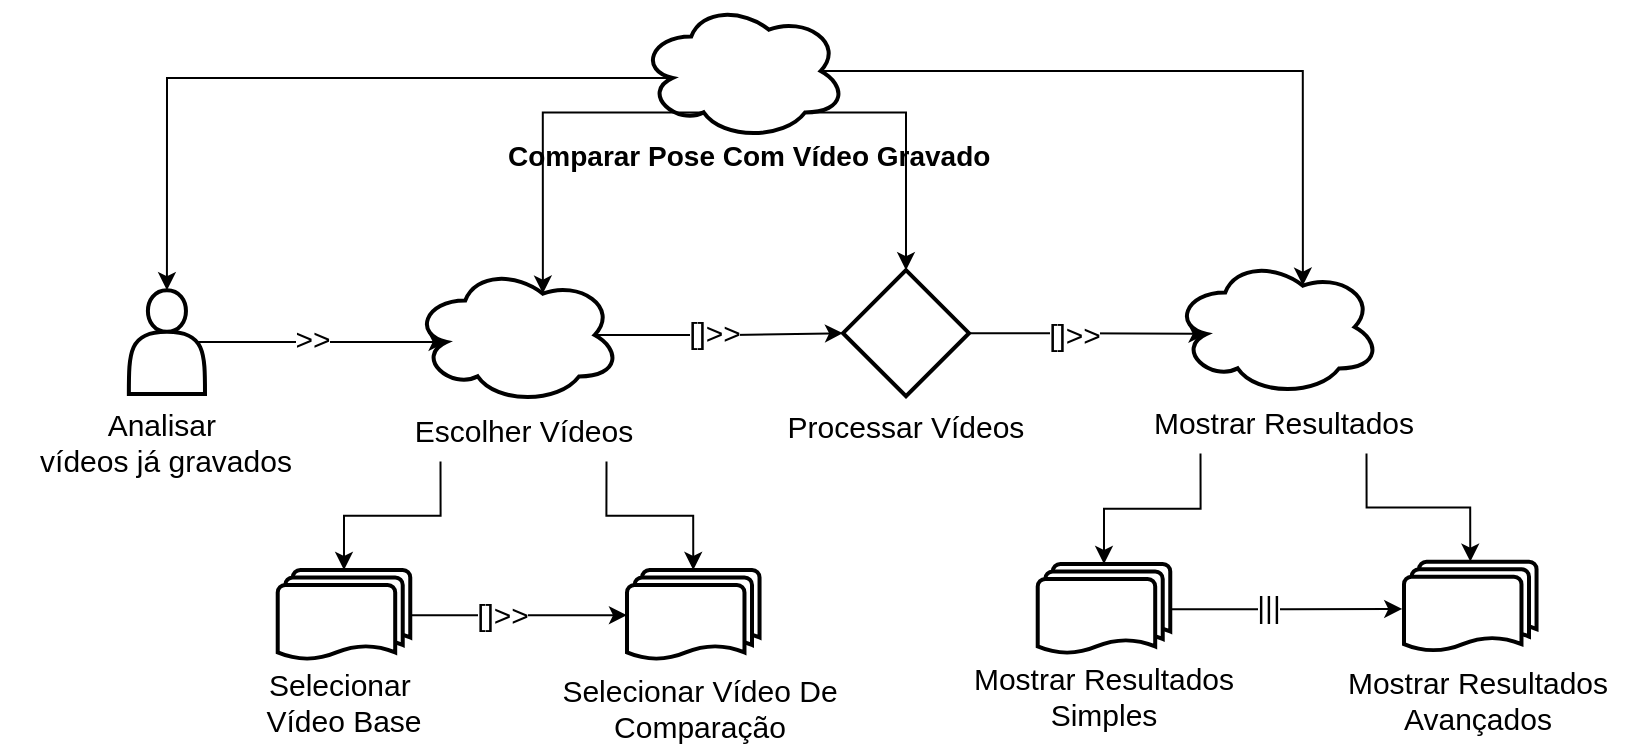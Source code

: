 <mxfile version="28.2.5">
  <diagram id="Il9Fi1deLX2TvpJTLiLy" name="Página-1">
    <mxGraphModel dx="2729" dy="702" grid="0" gridSize="10" guides="1" tooltips="1" connect="1" arrows="1" fold="1" page="0" pageScale="1" pageWidth="827" pageHeight="1169" math="0" shadow="0">
      <root>
        <mxCell id="0" />
        <mxCell id="1" parent="0" />
        <mxCell id="XDs6qOpa_2APzOStyn8Z-66" value="" style="group" vertex="1" connectable="0" parent="1">
          <mxGeometry x="-468" y="600" width="231" height="75.46" as="geometry" />
        </mxCell>
        <mxCell id="XDs6qOpa_2APzOStyn8Z-60" value="" style="strokeWidth=2;html=1;shape=mxgraph.flowchart.multi-document;whiteSpace=wrap;" vertex="1" parent="XDs6qOpa_2APzOStyn8Z-66">
          <mxGeometry x="49.86" width="66.27" height="45.18" as="geometry" />
        </mxCell>
        <mxCell id="XDs6qOpa_2APzOStyn8Z-62" value="&lt;span style=&quot;font-size: 15px;&quot;&gt;Selecionar&amp;nbsp;&lt;/span&gt;&lt;div&gt;&lt;span style=&quot;font-size: 15px;&quot;&gt;Vídeo Base&lt;/span&gt;&lt;/div&gt;" style="text;whiteSpace=wrap;html=1;labelBackgroundColor=none;align=center;" vertex="1" parent="XDs6qOpa_2APzOStyn8Z-66">
          <mxGeometry y="42" width="166" height="30.28" as="geometry" />
        </mxCell>
        <mxCell id="XDs6qOpa_2APzOStyn8Z-65" value="" style="group" vertex="1" connectable="0" parent="XDs6qOpa_2APzOStyn8Z-66">
          <mxGeometry x="178" width="166" height="75.46" as="geometry" />
        </mxCell>
        <mxCell id="XDs6qOpa_2APzOStyn8Z-63" value="" style="strokeWidth=2;html=1;shape=mxgraph.flowchart.multi-document;whiteSpace=wrap;" vertex="1" parent="XDs6qOpa_2APzOStyn8Z-65">
          <mxGeometry x="46.5" width="66.27" height="45.18" as="geometry" />
        </mxCell>
        <mxCell id="XDs6qOpa_2APzOStyn8Z-64" value="&lt;span style=&quot;font-size: 15px;&quot;&gt;Selecionar Vídeo De Comparação&lt;/span&gt;" style="text;whiteSpace=wrap;html=1;labelBackgroundColor=none;align=center;" vertex="1" parent="XDs6qOpa_2APzOStyn8Z-65">
          <mxGeometry y="45.18" width="166" height="30.28" as="geometry" />
        </mxCell>
        <mxCell id="XDs6qOpa_2APzOStyn8Z-104" style="edgeStyle=orthogonalEdgeStyle;rounded=0;orthogonalLoop=1;jettySize=auto;html=1;exitX=1;exitY=0.5;exitDx=0;exitDy=0;exitPerimeter=0;entryX=0;entryY=0.5;entryDx=0;entryDy=0;entryPerimeter=0;" edge="1" parent="XDs6qOpa_2APzOStyn8Z-66" source="XDs6qOpa_2APzOStyn8Z-60" target="XDs6qOpa_2APzOStyn8Z-63">
          <mxGeometry relative="1" as="geometry">
            <mxPoint x="217" y="16" as="targetPoint" />
          </mxGeometry>
        </mxCell>
        <mxCell id="XDs6qOpa_2APzOStyn8Z-116" value="&lt;font style=&quot;font-size: 15px;&quot;&gt;[]&amp;gt;&amp;gt;&lt;/font&gt;" style="edgeLabel;html=1;align=center;verticalAlign=middle;resizable=0;points=[];" vertex="1" connectable="0" parent="XDs6qOpa_2APzOStyn8Z-104">
          <mxGeometry x="-0.147" y="1" relative="1" as="geometry">
            <mxPoint as="offset" />
          </mxGeometry>
        </mxCell>
        <mxCell id="XDs6qOpa_2APzOStyn8Z-67" value="" style="group" vertex="1" connectable="0" parent="1">
          <mxGeometry x="-378.25" y="448" width="166" height="97.73" as="geometry" />
        </mxCell>
        <mxCell id="XDs6qOpa_2APzOStyn8Z-58" value="" style="ellipse;shape=cloud;whiteSpace=wrap;html=1;strokeWidth=2;" vertex="1" parent="XDs6qOpa_2APzOStyn8Z-67">
          <mxGeometry x="28" width="103.5" height="69" as="geometry" />
        </mxCell>
        <mxCell id="XDs6qOpa_2APzOStyn8Z-59" value="&lt;span style=&quot;font-size: 15px;&quot;&gt;Escolher Vídeos&lt;/span&gt;" style="text;whiteSpace=wrap;html=1;labelBackgroundColor=none;align=center;" vertex="1" parent="XDs6qOpa_2APzOStyn8Z-67">
          <mxGeometry y="67.45" width="166" height="30.28" as="geometry" />
        </mxCell>
        <mxCell id="XDs6qOpa_2APzOStyn8Z-68" value="" style="group" vertex="1" connectable="0" parent="1">
          <mxGeometry x="-556.53" y="460.09" width="166" height="82.19" as="geometry" />
        </mxCell>
        <mxCell id="XDs6qOpa_2APzOStyn8Z-55" value="" style="shape=actor;whiteSpace=wrap;html=1;strokeWidth=2;" vertex="1" parent="XDs6qOpa_2APzOStyn8Z-68">
          <mxGeometry x="63.96" width="38.07" height="51.91" as="geometry" />
        </mxCell>
        <mxCell id="XDs6qOpa_2APzOStyn8Z-56" value="&lt;span style=&quot;color: rgb(0, 0, 0); font-family: Helvetica; font-style: normal; font-variant-ligatures: normal; font-variant-caps: normal; font-weight: 400; letter-spacing: normal; orphans: 2; text-indent: 0px; text-transform: none; widows: 2; word-spacing: 0px; -webkit-text-stroke-width: 0px; white-space: normal; text-decoration-thickness: initial; text-decoration-style: initial; text-decoration-color: initial; float: none; display: inline !important;&quot;&gt;&lt;font style=&quot;font-size: 15px;&quot;&gt;Analisar&amp;nbsp;&lt;/font&gt;&lt;/span&gt;&lt;div style=&quot;&quot;&gt;&lt;span style=&quot;color: rgb(0, 0, 0); font-family: Helvetica; font-style: normal; font-variant-ligatures: normal; font-variant-caps: normal; font-weight: 400; letter-spacing: normal; orphans: 2; text-indent: 0px; text-transform: none; widows: 2; word-spacing: 0px; -webkit-text-stroke-width: 0px; white-space: normal; text-decoration-thickness: initial; text-decoration-style: initial; text-decoration-color: initial; float: none; display: inline !important;&quot;&gt;&lt;font style=&quot;font-size: 15px;&quot;&gt;vídeos já gravados&lt;/font&gt;&lt;/span&gt;&lt;/div&gt;" style="text;whiteSpace=wrap;html=1;labelBackgroundColor=none;align=center;" vertex="1" parent="XDs6qOpa_2APzOStyn8Z-68">
          <mxGeometry y="51.91" width="166" height="30.28" as="geometry" />
        </mxCell>
        <mxCell id="XDs6qOpa_2APzOStyn8Z-69" value="" style="group" vertex="1" connectable="0" parent="1">
          <mxGeometry x="-305" y="316" width="245" height="92.28" as="geometry" />
        </mxCell>
        <mxCell id="XDs6qOpa_2APzOStyn8Z-49" value="&lt;span style=&quot;color: rgb(0, 0, 0); font-family: Helvetica; font-style: normal; font-variant-ligatures: normal; font-variant-caps: normal; letter-spacing: normal; orphans: 2; text-align: center; text-indent: 0px; text-transform: none; widows: 2; word-spacing: 0px; -webkit-text-stroke-width: 0px; white-space: normal; text-decoration-thickness: initial; text-decoration-style: initial; text-decoration-color: initial; float: none; display: inline !important;&quot;&gt;&lt;font style=&quot;font-size: 14px;&quot;&gt;&lt;b&gt;Comparar Pose Com Vídeo Gravado&lt;/b&gt;&lt;/font&gt;&lt;/span&gt;" style="text;whiteSpace=wrap;html=1;labelBackgroundColor=none;" vertex="1" parent="XDs6qOpa_2APzOStyn8Z-69">
          <mxGeometry y="62" width="245" height="30.28" as="geometry" />
        </mxCell>
        <mxCell id="XDs6qOpa_2APzOStyn8Z-57" value="" style="ellipse;shape=cloud;whiteSpace=wrap;html=1;strokeWidth=2;" vertex="1" parent="XDs6qOpa_2APzOStyn8Z-69">
          <mxGeometry x="67.75" width="103.5" height="69" as="geometry" />
        </mxCell>
        <mxCell id="XDs6qOpa_2APzOStyn8Z-75" value="" style="group" vertex="1" connectable="0" parent="1">
          <mxGeometry x="-187" y="450.09" width="166" height="93.28" as="geometry" />
        </mxCell>
        <mxCell id="XDs6qOpa_2APzOStyn8Z-70" value="" style="rhombus;whiteSpace=wrap;html=1;strokeWidth=2;" vertex="1" parent="XDs6qOpa_2APzOStyn8Z-75">
          <mxGeometry x="51.5" width="63" height="63" as="geometry" />
        </mxCell>
        <mxCell id="XDs6qOpa_2APzOStyn8Z-72" value="&lt;span style=&quot;font-size: 15px;&quot;&gt;Processar Vídeos&lt;/span&gt;" style="text;whiteSpace=wrap;html=1;labelBackgroundColor=none;align=center;" vertex="1" parent="XDs6qOpa_2APzOStyn8Z-75">
          <mxGeometry y="63.0" width="166" height="30.28" as="geometry" />
        </mxCell>
        <mxCell id="XDs6qOpa_2APzOStyn8Z-81" style="edgeStyle=orthogonalEdgeStyle;rounded=0;orthogonalLoop=1;jettySize=auto;html=1;exitX=0.875;exitY=0.5;exitDx=0;exitDy=0;exitPerimeter=0;entryX=0;entryY=0.5;entryDx=0;entryDy=0;" edge="1" parent="1" source="XDs6qOpa_2APzOStyn8Z-58" target="XDs6qOpa_2APzOStyn8Z-70">
          <mxGeometry relative="1" as="geometry" />
        </mxCell>
        <mxCell id="XDs6qOpa_2APzOStyn8Z-117" value="&lt;font style=&quot;font-size: 15px;&quot;&gt;[]&amp;gt;&amp;gt;&lt;/font&gt;" style="edgeLabel;html=1;align=center;verticalAlign=middle;resizable=0;points=[];" vertex="1" connectable="0" parent="XDs6qOpa_2APzOStyn8Z-81">
          <mxGeometry x="-0.051" y="2" relative="1" as="geometry">
            <mxPoint as="offset" />
          </mxGeometry>
        </mxCell>
        <mxCell id="XDs6qOpa_2APzOStyn8Z-84" style="edgeStyle=orthogonalEdgeStyle;rounded=0;orthogonalLoop=1;jettySize=auto;html=1;exitX=0.9;exitY=0.5;exitDx=0;exitDy=0;exitPerimeter=0;entryX=0.16;entryY=0.55;entryDx=0;entryDy=0;entryPerimeter=0;" edge="1" parent="1" source="XDs6qOpa_2APzOStyn8Z-55" target="XDs6qOpa_2APzOStyn8Z-58">
          <mxGeometry relative="1" as="geometry" />
        </mxCell>
        <mxCell id="XDs6qOpa_2APzOStyn8Z-115" value="&amp;gt;&amp;gt;" style="edgeLabel;html=1;align=center;verticalAlign=middle;resizable=0;points=[];fontSize=15;" vertex="1" connectable="0" parent="XDs6qOpa_2APzOStyn8Z-84">
          <mxGeometry x="-0.075" y="2" relative="1" as="geometry">
            <mxPoint as="offset" />
          </mxGeometry>
        </mxCell>
        <mxCell id="XDs6qOpa_2APzOStyn8Z-87" style="edgeStyle=orthogonalEdgeStyle;rounded=0;orthogonalLoop=1;jettySize=auto;html=1;exitX=0.75;exitY=1;exitDx=0;exitDy=0;entryX=0.5;entryY=0;entryDx=0;entryDy=0;entryPerimeter=0;" edge="1" parent="1" source="XDs6qOpa_2APzOStyn8Z-59" target="XDs6qOpa_2APzOStyn8Z-63">
          <mxGeometry relative="1" as="geometry" />
        </mxCell>
        <mxCell id="XDs6qOpa_2APzOStyn8Z-88" style="edgeStyle=orthogonalEdgeStyle;rounded=0;orthogonalLoop=1;jettySize=auto;html=1;exitX=0.25;exitY=1;exitDx=0;exitDy=0;entryX=0.5;entryY=0;entryDx=0;entryDy=0;entryPerimeter=0;" edge="1" parent="1" source="XDs6qOpa_2APzOStyn8Z-59" target="XDs6qOpa_2APzOStyn8Z-60">
          <mxGeometry relative="1" as="geometry" />
        </mxCell>
        <mxCell id="XDs6qOpa_2APzOStyn8Z-89" value="" style="group" vertex="1" connectable="0" parent="1">
          <mxGeometry x="98.5" y="595.82" width="166" height="75.46" as="geometry" />
        </mxCell>
        <mxCell id="XDs6qOpa_2APzOStyn8Z-90" value="" style="strokeWidth=2;html=1;shape=mxgraph.flowchart.multi-document;whiteSpace=wrap;" vertex="1" parent="XDs6qOpa_2APzOStyn8Z-89">
          <mxGeometry x="46.5" width="66.27" height="45.18" as="geometry" />
        </mxCell>
        <mxCell id="XDs6qOpa_2APzOStyn8Z-91" value="&lt;span style=&quot;font-size: 15px;&quot;&gt;Mostrar Resultados Avançados&lt;/span&gt;" style="text;whiteSpace=wrap;html=1;labelBackgroundColor=none;align=center;" vertex="1" parent="XDs6qOpa_2APzOStyn8Z-89">
          <mxGeometry y="45.18" width="166" height="30.28" as="geometry" />
        </mxCell>
        <mxCell id="XDs6qOpa_2APzOStyn8Z-92" value="" style="group" vertex="1" connectable="0" parent="1">
          <mxGeometry x="-88" y="597" width="166" height="72.28" as="geometry" />
        </mxCell>
        <mxCell id="XDs6qOpa_2APzOStyn8Z-93" value="" style="strokeWidth=2;html=1;shape=mxgraph.flowchart.multi-document;whiteSpace=wrap;" vertex="1" parent="XDs6qOpa_2APzOStyn8Z-92">
          <mxGeometry x="49.86" width="66.27" height="45.18" as="geometry" />
        </mxCell>
        <mxCell id="XDs6qOpa_2APzOStyn8Z-94" value="&lt;span style=&quot;font-size: 15px;&quot;&gt;Mostrar Resultados Simples&lt;/span&gt;" style="text;whiteSpace=wrap;html=1;labelBackgroundColor=none;align=center;" vertex="1" parent="XDs6qOpa_2APzOStyn8Z-92">
          <mxGeometry y="42" width="166" height="30.28" as="geometry" />
        </mxCell>
        <mxCell id="XDs6qOpa_2APzOStyn8Z-105" style="edgeStyle=orthogonalEdgeStyle;rounded=0;orthogonalLoop=1;jettySize=auto;html=1;entryX=-0.008;entryY=0.586;entryDx=0;entryDy=0;entryPerimeter=0;exitX=1;exitY=0.5;exitDx=0;exitDy=0;exitPerimeter=0;" edge="1" parent="XDs6qOpa_2APzOStyn8Z-92" source="XDs6qOpa_2APzOStyn8Z-93">
          <mxGeometry relative="1" as="geometry">
            <mxPoint x="141" y="22" as="sourcePoint" />
            <mxPoint x="232.13" y="22.45" as="targetPoint" />
          </mxGeometry>
        </mxCell>
        <mxCell id="XDs6qOpa_2APzOStyn8Z-120" value="&lt;font style=&quot;font-size: 15px;&quot;&gt;|||&lt;/font&gt;" style="edgeLabel;html=1;align=center;verticalAlign=middle;resizable=0;points=[];" vertex="1" connectable="0" parent="XDs6qOpa_2APzOStyn8Z-105">
          <mxGeometry x="-0.163" y="2" relative="1" as="geometry">
            <mxPoint as="offset" />
          </mxGeometry>
        </mxCell>
        <mxCell id="XDs6qOpa_2APzOStyn8Z-95" value="" style="group" vertex="1" connectable="0" parent="1">
          <mxGeometry x="1.75" y="444" width="166" height="97.73" as="geometry" />
        </mxCell>
        <mxCell id="XDs6qOpa_2APzOStyn8Z-96" value="" style="ellipse;shape=cloud;whiteSpace=wrap;html=1;strokeWidth=2;" vertex="1" parent="XDs6qOpa_2APzOStyn8Z-95">
          <mxGeometry x="28" width="103.5" height="69" as="geometry" />
        </mxCell>
        <mxCell id="XDs6qOpa_2APzOStyn8Z-97" value="&lt;span style=&quot;font-size: 15px;&quot;&gt;Mostrar Resultados&lt;/span&gt;" style="text;whiteSpace=wrap;html=1;labelBackgroundColor=none;align=center;" vertex="1" parent="XDs6qOpa_2APzOStyn8Z-95">
          <mxGeometry y="67.45" width="166" height="30.28" as="geometry" />
        </mxCell>
        <mxCell id="XDs6qOpa_2APzOStyn8Z-98" style="edgeStyle=orthogonalEdgeStyle;rounded=0;orthogonalLoop=1;jettySize=auto;html=1;exitX=0.75;exitY=1;exitDx=0;exitDy=0;entryX=0.5;entryY=0;entryDx=0;entryDy=0;entryPerimeter=0;" edge="1" parent="1" source="XDs6qOpa_2APzOStyn8Z-97" target="XDs6qOpa_2APzOStyn8Z-90">
          <mxGeometry relative="1" as="geometry" />
        </mxCell>
        <mxCell id="XDs6qOpa_2APzOStyn8Z-99" style="edgeStyle=orthogonalEdgeStyle;rounded=0;orthogonalLoop=1;jettySize=auto;html=1;exitX=0.25;exitY=1;exitDx=0;exitDy=0;entryX=0.5;entryY=0;entryDx=0;entryDy=0;entryPerimeter=0;" edge="1" parent="1" source="XDs6qOpa_2APzOStyn8Z-97" target="XDs6qOpa_2APzOStyn8Z-93">
          <mxGeometry relative="1" as="geometry" />
        </mxCell>
        <mxCell id="XDs6qOpa_2APzOStyn8Z-100" style="edgeStyle=orthogonalEdgeStyle;rounded=0;orthogonalLoop=1;jettySize=auto;html=1;exitX=1;exitY=0.5;exitDx=0;exitDy=0;entryX=0.16;entryY=0.55;entryDx=0;entryDy=0;entryPerimeter=0;" edge="1" parent="1" source="XDs6qOpa_2APzOStyn8Z-70" target="XDs6qOpa_2APzOStyn8Z-96">
          <mxGeometry relative="1" as="geometry" />
        </mxCell>
        <mxCell id="XDs6qOpa_2APzOStyn8Z-118" value="&lt;font style=&quot;font-size: 15px;&quot;&gt;[]&amp;gt;&amp;gt;&lt;/font&gt;" style="edgeLabel;html=1;align=center;verticalAlign=middle;resizable=0;points=[];" vertex="1" connectable="0" parent="XDs6qOpa_2APzOStyn8Z-100">
          <mxGeometry x="-0.145" y="1" relative="1" as="geometry">
            <mxPoint as="offset" />
          </mxGeometry>
        </mxCell>
        <mxCell id="XDs6qOpa_2APzOStyn8Z-106" style="edgeStyle=orthogonalEdgeStyle;rounded=0;orthogonalLoop=1;jettySize=auto;html=1;exitX=0.31;exitY=0.8;exitDx=0;exitDy=0;exitPerimeter=0;entryX=0.625;entryY=0.2;entryDx=0;entryDy=0;entryPerimeter=0;" edge="1" parent="1" source="XDs6qOpa_2APzOStyn8Z-57" target="XDs6qOpa_2APzOStyn8Z-58">
          <mxGeometry relative="1" as="geometry" />
        </mxCell>
        <mxCell id="XDs6qOpa_2APzOStyn8Z-107" style="edgeStyle=orthogonalEdgeStyle;rounded=0;orthogonalLoop=1;jettySize=auto;html=1;exitX=0.8;exitY=0.8;exitDx=0;exitDy=0;exitPerimeter=0;entryX=0.5;entryY=0;entryDx=0;entryDy=0;" edge="1" parent="1" source="XDs6qOpa_2APzOStyn8Z-57" target="XDs6qOpa_2APzOStyn8Z-70">
          <mxGeometry relative="1" as="geometry">
            <Array as="points">
              <mxPoint x="-104" y="371" />
            </Array>
          </mxGeometry>
        </mxCell>
        <mxCell id="XDs6qOpa_2APzOStyn8Z-110" style="edgeStyle=orthogonalEdgeStyle;rounded=0;orthogonalLoop=1;jettySize=auto;html=1;exitX=0.16;exitY=0.55;exitDx=0;exitDy=0;exitPerimeter=0;entryX=0.5;entryY=0;entryDx=0;entryDy=0;" edge="1" parent="1" source="XDs6qOpa_2APzOStyn8Z-57" target="XDs6qOpa_2APzOStyn8Z-55">
          <mxGeometry relative="1" as="geometry" />
        </mxCell>
        <mxCell id="XDs6qOpa_2APzOStyn8Z-111" style="edgeStyle=orthogonalEdgeStyle;rounded=0;orthogonalLoop=1;jettySize=auto;html=1;exitX=0.875;exitY=0.5;exitDx=0;exitDy=0;exitPerimeter=0;entryX=0.625;entryY=0.2;entryDx=0;entryDy=0;entryPerimeter=0;" edge="1" parent="1" source="XDs6qOpa_2APzOStyn8Z-57" target="XDs6qOpa_2APzOStyn8Z-96">
          <mxGeometry relative="1" as="geometry" />
        </mxCell>
      </root>
    </mxGraphModel>
  </diagram>
</mxfile>
